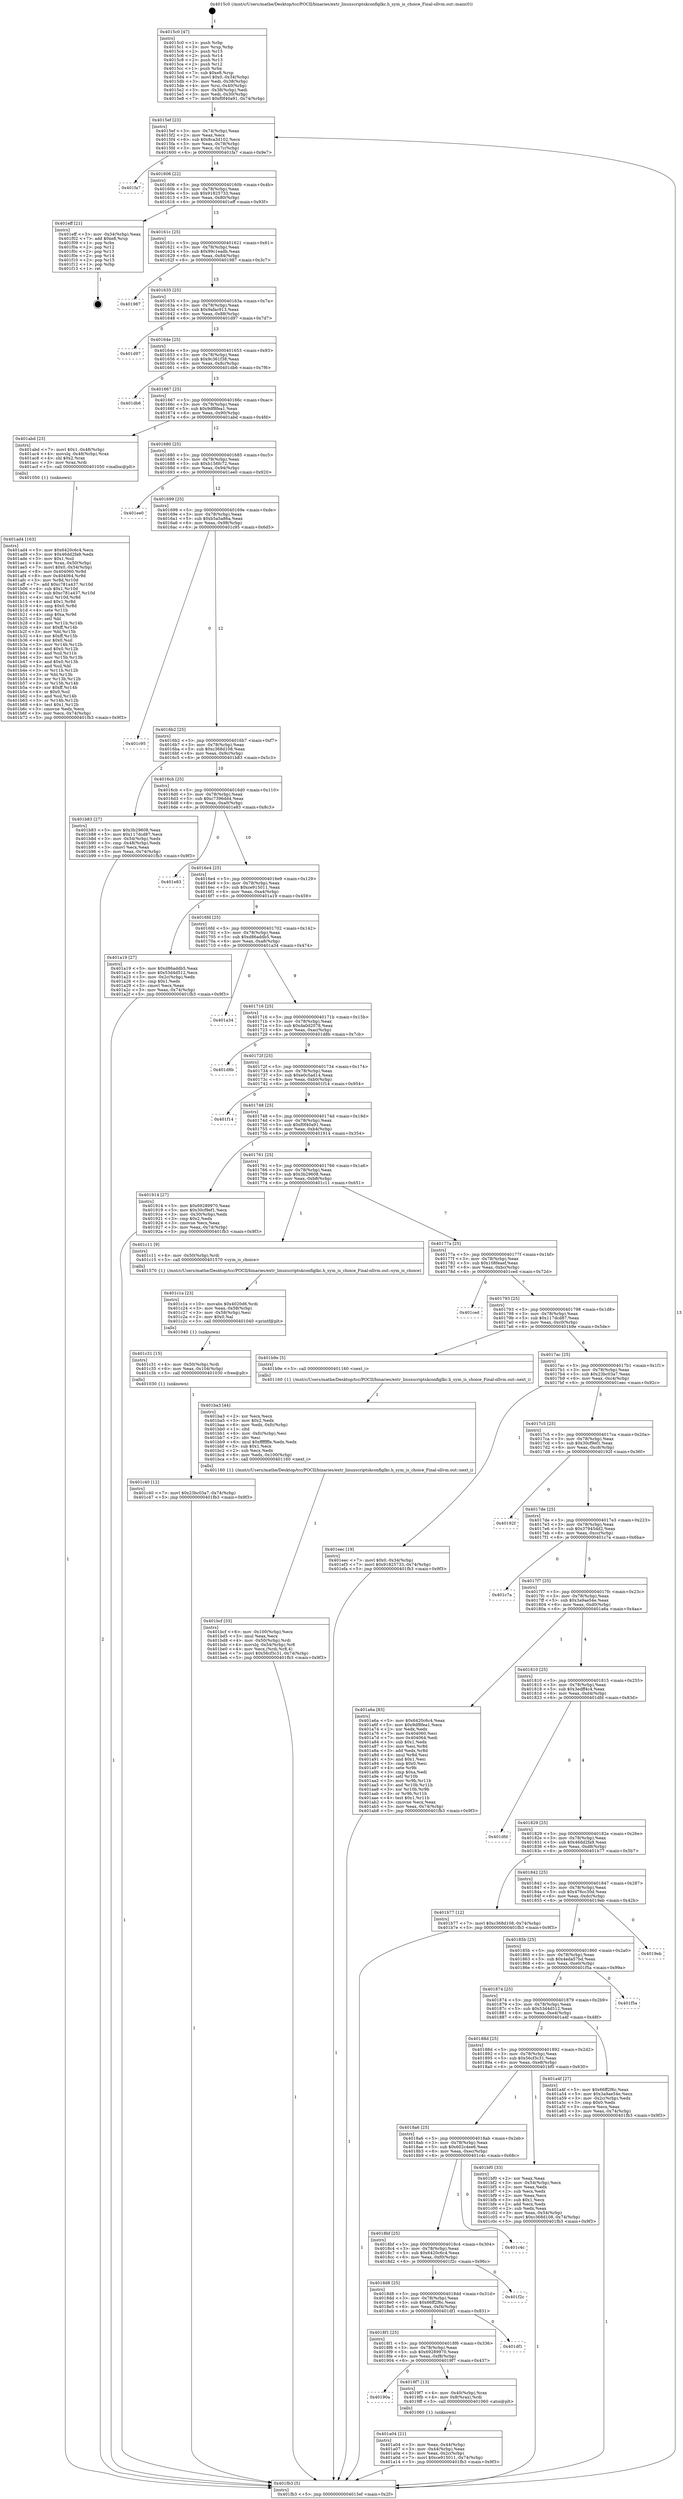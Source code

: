 digraph "0x4015c0" {
  label = "0x4015c0 (/mnt/c/Users/mathe/Desktop/tcc/POCII/binaries/extr_linuxscriptskconfiglkc.h_sym_is_choice_Final-ollvm.out::main(0))"
  labelloc = "t"
  node[shape=record]

  Entry [label="",width=0.3,height=0.3,shape=circle,fillcolor=black,style=filled]
  "0x4015ef" [label="{
     0x4015ef [23]\l
     | [instrs]\l
     &nbsp;&nbsp;0x4015ef \<+3\>: mov -0x74(%rbp),%eax\l
     &nbsp;&nbsp;0x4015f2 \<+2\>: mov %eax,%ecx\l
     &nbsp;&nbsp;0x4015f4 \<+6\>: sub $0x8ca3d102,%ecx\l
     &nbsp;&nbsp;0x4015fa \<+3\>: mov %eax,-0x78(%rbp)\l
     &nbsp;&nbsp;0x4015fd \<+3\>: mov %ecx,-0x7c(%rbp)\l
     &nbsp;&nbsp;0x401600 \<+6\>: je 0000000000401fa7 \<main+0x9e7\>\l
  }"]
  "0x401fa7" [label="{
     0x401fa7\l
  }", style=dashed]
  "0x401606" [label="{
     0x401606 [22]\l
     | [instrs]\l
     &nbsp;&nbsp;0x401606 \<+5\>: jmp 000000000040160b \<main+0x4b\>\l
     &nbsp;&nbsp;0x40160b \<+3\>: mov -0x78(%rbp),%eax\l
     &nbsp;&nbsp;0x40160e \<+5\>: sub $0x91825733,%eax\l
     &nbsp;&nbsp;0x401613 \<+3\>: mov %eax,-0x80(%rbp)\l
     &nbsp;&nbsp;0x401616 \<+6\>: je 0000000000401eff \<main+0x93f\>\l
  }"]
  Exit [label="",width=0.3,height=0.3,shape=circle,fillcolor=black,style=filled,peripheries=2]
  "0x401eff" [label="{
     0x401eff [21]\l
     | [instrs]\l
     &nbsp;&nbsp;0x401eff \<+3\>: mov -0x34(%rbp),%eax\l
     &nbsp;&nbsp;0x401f02 \<+7\>: add $0xe8,%rsp\l
     &nbsp;&nbsp;0x401f09 \<+1\>: pop %rbx\l
     &nbsp;&nbsp;0x401f0a \<+2\>: pop %r12\l
     &nbsp;&nbsp;0x401f0c \<+2\>: pop %r13\l
     &nbsp;&nbsp;0x401f0e \<+2\>: pop %r14\l
     &nbsp;&nbsp;0x401f10 \<+2\>: pop %r15\l
     &nbsp;&nbsp;0x401f12 \<+1\>: pop %rbp\l
     &nbsp;&nbsp;0x401f13 \<+1\>: ret\l
  }"]
  "0x40161c" [label="{
     0x40161c [25]\l
     | [instrs]\l
     &nbsp;&nbsp;0x40161c \<+5\>: jmp 0000000000401621 \<main+0x61\>\l
     &nbsp;&nbsp;0x401621 \<+3\>: mov -0x78(%rbp),%eax\l
     &nbsp;&nbsp;0x401624 \<+5\>: sub $0x99c1eadb,%eax\l
     &nbsp;&nbsp;0x401629 \<+6\>: mov %eax,-0x84(%rbp)\l
     &nbsp;&nbsp;0x40162f \<+6\>: je 0000000000401987 \<main+0x3c7\>\l
  }"]
  "0x401c40" [label="{
     0x401c40 [12]\l
     | [instrs]\l
     &nbsp;&nbsp;0x401c40 \<+7\>: movl $0x23bc03a7,-0x74(%rbp)\l
     &nbsp;&nbsp;0x401c47 \<+5\>: jmp 0000000000401fb3 \<main+0x9f3\>\l
  }"]
  "0x401987" [label="{
     0x401987\l
  }", style=dashed]
  "0x401635" [label="{
     0x401635 [25]\l
     | [instrs]\l
     &nbsp;&nbsp;0x401635 \<+5\>: jmp 000000000040163a \<main+0x7a\>\l
     &nbsp;&nbsp;0x40163a \<+3\>: mov -0x78(%rbp),%eax\l
     &nbsp;&nbsp;0x40163d \<+5\>: sub $0x9afac913,%eax\l
     &nbsp;&nbsp;0x401642 \<+6\>: mov %eax,-0x88(%rbp)\l
     &nbsp;&nbsp;0x401648 \<+6\>: je 0000000000401d97 \<main+0x7d7\>\l
  }"]
  "0x401c31" [label="{
     0x401c31 [15]\l
     | [instrs]\l
     &nbsp;&nbsp;0x401c31 \<+4\>: mov -0x50(%rbp),%rdi\l
     &nbsp;&nbsp;0x401c35 \<+6\>: mov %eax,-0x104(%rbp)\l
     &nbsp;&nbsp;0x401c3b \<+5\>: call 0000000000401030 \<free@plt\>\l
     | [calls]\l
     &nbsp;&nbsp;0x401030 \{1\} (unknown)\l
  }"]
  "0x401d97" [label="{
     0x401d97\l
  }", style=dashed]
  "0x40164e" [label="{
     0x40164e [25]\l
     | [instrs]\l
     &nbsp;&nbsp;0x40164e \<+5\>: jmp 0000000000401653 \<main+0x93\>\l
     &nbsp;&nbsp;0x401653 \<+3\>: mov -0x78(%rbp),%eax\l
     &nbsp;&nbsp;0x401656 \<+5\>: sub $0x9c361f38,%eax\l
     &nbsp;&nbsp;0x40165b \<+6\>: mov %eax,-0x8c(%rbp)\l
     &nbsp;&nbsp;0x401661 \<+6\>: je 0000000000401db6 \<main+0x7f6\>\l
  }"]
  "0x401c1a" [label="{
     0x401c1a [23]\l
     | [instrs]\l
     &nbsp;&nbsp;0x401c1a \<+10\>: movabs $0x4020d6,%rdi\l
     &nbsp;&nbsp;0x401c24 \<+3\>: mov %eax,-0x58(%rbp)\l
     &nbsp;&nbsp;0x401c27 \<+3\>: mov -0x58(%rbp),%esi\l
     &nbsp;&nbsp;0x401c2a \<+2\>: mov $0x0,%al\l
     &nbsp;&nbsp;0x401c2c \<+5\>: call 0000000000401040 \<printf@plt\>\l
     | [calls]\l
     &nbsp;&nbsp;0x401040 \{1\} (unknown)\l
  }"]
  "0x401db6" [label="{
     0x401db6\l
  }", style=dashed]
  "0x401667" [label="{
     0x401667 [25]\l
     | [instrs]\l
     &nbsp;&nbsp;0x401667 \<+5\>: jmp 000000000040166c \<main+0xac\>\l
     &nbsp;&nbsp;0x40166c \<+3\>: mov -0x78(%rbp),%eax\l
     &nbsp;&nbsp;0x40166f \<+5\>: sub $0x9df8fea1,%eax\l
     &nbsp;&nbsp;0x401674 \<+6\>: mov %eax,-0x90(%rbp)\l
     &nbsp;&nbsp;0x40167a \<+6\>: je 0000000000401abd \<main+0x4fd\>\l
  }"]
  "0x401bcf" [label="{
     0x401bcf [33]\l
     | [instrs]\l
     &nbsp;&nbsp;0x401bcf \<+6\>: mov -0x100(%rbp),%ecx\l
     &nbsp;&nbsp;0x401bd5 \<+3\>: imul %eax,%ecx\l
     &nbsp;&nbsp;0x401bd8 \<+4\>: mov -0x50(%rbp),%rdi\l
     &nbsp;&nbsp;0x401bdc \<+4\>: movslq -0x54(%rbp),%r8\l
     &nbsp;&nbsp;0x401be0 \<+4\>: mov %ecx,(%rdi,%r8,4)\l
     &nbsp;&nbsp;0x401be4 \<+7\>: movl $0x56cf3c31,-0x74(%rbp)\l
     &nbsp;&nbsp;0x401beb \<+5\>: jmp 0000000000401fb3 \<main+0x9f3\>\l
  }"]
  "0x401abd" [label="{
     0x401abd [23]\l
     | [instrs]\l
     &nbsp;&nbsp;0x401abd \<+7\>: movl $0x1,-0x48(%rbp)\l
     &nbsp;&nbsp;0x401ac4 \<+4\>: movslq -0x48(%rbp),%rax\l
     &nbsp;&nbsp;0x401ac8 \<+4\>: shl $0x2,%rax\l
     &nbsp;&nbsp;0x401acc \<+3\>: mov %rax,%rdi\l
     &nbsp;&nbsp;0x401acf \<+5\>: call 0000000000401050 \<malloc@plt\>\l
     | [calls]\l
     &nbsp;&nbsp;0x401050 \{1\} (unknown)\l
  }"]
  "0x401680" [label="{
     0x401680 [25]\l
     | [instrs]\l
     &nbsp;&nbsp;0x401680 \<+5\>: jmp 0000000000401685 \<main+0xc5\>\l
     &nbsp;&nbsp;0x401685 \<+3\>: mov -0x78(%rbp),%eax\l
     &nbsp;&nbsp;0x401688 \<+5\>: sub $0xb156fc72,%eax\l
     &nbsp;&nbsp;0x40168d \<+6\>: mov %eax,-0x94(%rbp)\l
     &nbsp;&nbsp;0x401693 \<+6\>: je 0000000000401ee0 \<main+0x920\>\l
  }"]
  "0x401ba3" [label="{
     0x401ba3 [44]\l
     | [instrs]\l
     &nbsp;&nbsp;0x401ba3 \<+2\>: xor %ecx,%ecx\l
     &nbsp;&nbsp;0x401ba5 \<+5\>: mov $0x2,%edx\l
     &nbsp;&nbsp;0x401baa \<+6\>: mov %edx,-0xfc(%rbp)\l
     &nbsp;&nbsp;0x401bb0 \<+1\>: cltd\l
     &nbsp;&nbsp;0x401bb1 \<+6\>: mov -0xfc(%rbp),%esi\l
     &nbsp;&nbsp;0x401bb7 \<+2\>: idiv %esi\l
     &nbsp;&nbsp;0x401bb9 \<+6\>: imul $0xfffffffe,%edx,%edx\l
     &nbsp;&nbsp;0x401bbf \<+3\>: sub $0x1,%ecx\l
     &nbsp;&nbsp;0x401bc2 \<+2\>: sub %ecx,%edx\l
     &nbsp;&nbsp;0x401bc4 \<+6\>: mov %edx,-0x100(%rbp)\l
     &nbsp;&nbsp;0x401bca \<+5\>: call 0000000000401160 \<next_i\>\l
     | [calls]\l
     &nbsp;&nbsp;0x401160 \{1\} (/mnt/c/Users/mathe/Desktop/tcc/POCII/binaries/extr_linuxscriptskconfiglkc.h_sym_is_choice_Final-ollvm.out::next_i)\l
  }"]
  "0x401ee0" [label="{
     0x401ee0\l
  }", style=dashed]
  "0x401699" [label="{
     0x401699 [25]\l
     | [instrs]\l
     &nbsp;&nbsp;0x401699 \<+5\>: jmp 000000000040169e \<main+0xde\>\l
     &nbsp;&nbsp;0x40169e \<+3\>: mov -0x78(%rbp),%eax\l
     &nbsp;&nbsp;0x4016a1 \<+5\>: sub $0xb5a5a86a,%eax\l
     &nbsp;&nbsp;0x4016a6 \<+6\>: mov %eax,-0x98(%rbp)\l
     &nbsp;&nbsp;0x4016ac \<+6\>: je 0000000000401c95 \<main+0x6d5\>\l
  }"]
  "0x401ad4" [label="{
     0x401ad4 [163]\l
     | [instrs]\l
     &nbsp;&nbsp;0x401ad4 \<+5\>: mov $0x6420c6c4,%ecx\l
     &nbsp;&nbsp;0x401ad9 \<+5\>: mov $0x46dd2fa9,%edx\l
     &nbsp;&nbsp;0x401ade \<+3\>: mov $0x1,%sil\l
     &nbsp;&nbsp;0x401ae1 \<+4\>: mov %rax,-0x50(%rbp)\l
     &nbsp;&nbsp;0x401ae5 \<+7\>: movl $0x0,-0x54(%rbp)\l
     &nbsp;&nbsp;0x401aec \<+8\>: mov 0x404060,%r8d\l
     &nbsp;&nbsp;0x401af4 \<+8\>: mov 0x404064,%r9d\l
     &nbsp;&nbsp;0x401afc \<+3\>: mov %r8d,%r10d\l
     &nbsp;&nbsp;0x401aff \<+7\>: add $0xc781a437,%r10d\l
     &nbsp;&nbsp;0x401b06 \<+4\>: sub $0x1,%r10d\l
     &nbsp;&nbsp;0x401b0a \<+7\>: sub $0xc781a437,%r10d\l
     &nbsp;&nbsp;0x401b11 \<+4\>: imul %r10d,%r8d\l
     &nbsp;&nbsp;0x401b15 \<+4\>: and $0x1,%r8d\l
     &nbsp;&nbsp;0x401b19 \<+4\>: cmp $0x0,%r8d\l
     &nbsp;&nbsp;0x401b1d \<+4\>: sete %r11b\l
     &nbsp;&nbsp;0x401b21 \<+4\>: cmp $0xa,%r9d\l
     &nbsp;&nbsp;0x401b25 \<+3\>: setl %bl\l
     &nbsp;&nbsp;0x401b28 \<+3\>: mov %r11b,%r14b\l
     &nbsp;&nbsp;0x401b2b \<+4\>: xor $0xff,%r14b\l
     &nbsp;&nbsp;0x401b2f \<+3\>: mov %bl,%r15b\l
     &nbsp;&nbsp;0x401b32 \<+4\>: xor $0xff,%r15b\l
     &nbsp;&nbsp;0x401b36 \<+4\>: xor $0x0,%sil\l
     &nbsp;&nbsp;0x401b3a \<+3\>: mov %r14b,%r12b\l
     &nbsp;&nbsp;0x401b3d \<+4\>: and $0x0,%r12b\l
     &nbsp;&nbsp;0x401b41 \<+3\>: and %sil,%r11b\l
     &nbsp;&nbsp;0x401b44 \<+3\>: mov %r15b,%r13b\l
     &nbsp;&nbsp;0x401b47 \<+4\>: and $0x0,%r13b\l
     &nbsp;&nbsp;0x401b4b \<+3\>: and %sil,%bl\l
     &nbsp;&nbsp;0x401b4e \<+3\>: or %r11b,%r12b\l
     &nbsp;&nbsp;0x401b51 \<+3\>: or %bl,%r13b\l
     &nbsp;&nbsp;0x401b54 \<+3\>: xor %r13b,%r12b\l
     &nbsp;&nbsp;0x401b57 \<+3\>: or %r15b,%r14b\l
     &nbsp;&nbsp;0x401b5a \<+4\>: xor $0xff,%r14b\l
     &nbsp;&nbsp;0x401b5e \<+4\>: or $0x0,%sil\l
     &nbsp;&nbsp;0x401b62 \<+3\>: and %sil,%r14b\l
     &nbsp;&nbsp;0x401b65 \<+3\>: or %r14b,%r12b\l
     &nbsp;&nbsp;0x401b68 \<+4\>: test $0x1,%r12b\l
     &nbsp;&nbsp;0x401b6c \<+3\>: cmovne %edx,%ecx\l
     &nbsp;&nbsp;0x401b6f \<+3\>: mov %ecx,-0x74(%rbp)\l
     &nbsp;&nbsp;0x401b72 \<+5\>: jmp 0000000000401fb3 \<main+0x9f3\>\l
  }"]
  "0x401c95" [label="{
     0x401c95\l
  }", style=dashed]
  "0x4016b2" [label="{
     0x4016b2 [25]\l
     | [instrs]\l
     &nbsp;&nbsp;0x4016b2 \<+5\>: jmp 00000000004016b7 \<main+0xf7\>\l
     &nbsp;&nbsp;0x4016b7 \<+3\>: mov -0x78(%rbp),%eax\l
     &nbsp;&nbsp;0x4016ba \<+5\>: sub $0xc368d108,%eax\l
     &nbsp;&nbsp;0x4016bf \<+6\>: mov %eax,-0x9c(%rbp)\l
     &nbsp;&nbsp;0x4016c5 \<+6\>: je 0000000000401b83 \<main+0x5c3\>\l
  }"]
  "0x401a04" [label="{
     0x401a04 [21]\l
     | [instrs]\l
     &nbsp;&nbsp;0x401a04 \<+3\>: mov %eax,-0x44(%rbp)\l
     &nbsp;&nbsp;0x401a07 \<+3\>: mov -0x44(%rbp),%eax\l
     &nbsp;&nbsp;0x401a0a \<+3\>: mov %eax,-0x2c(%rbp)\l
     &nbsp;&nbsp;0x401a0d \<+7\>: movl $0xce915011,-0x74(%rbp)\l
     &nbsp;&nbsp;0x401a14 \<+5\>: jmp 0000000000401fb3 \<main+0x9f3\>\l
  }"]
  "0x401b83" [label="{
     0x401b83 [27]\l
     | [instrs]\l
     &nbsp;&nbsp;0x401b83 \<+5\>: mov $0x3b29608,%eax\l
     &nbsp;&nbsp;0x401b88 \<+5\>: mov $0x117dcd87,%ecx\l
     &nbsp;&nbsp;0x401b8d \<+3\>: mov -0x54(%rbp),%edx\l
     &nbsp;&nbsp;0x401b90 \<+3\>: cmp -0x48(%rbp),%edx\l
     &nbsp;&nbsp;0x401b93 \<+3\>: cmovl %ecx,%eax\l
     &nbsp;&nbsp;0x401b96 \<+3\>: mov %eax,-0x74(%rbp)\l
     &nbsp;&nbsp;0x401b99 \<+5\>: jmp 0000000000401fb3 \<main+0x9f3\>\l
  }"]
  "0x4016cb" [label="{
     0x4016cb [25]\l
     | [instrs]\l
     &nbsp;&nbsp;0x4016cb \<+5\>: jmp 00000000004016d0 \<main+0x110\>\l
     &nbsp;&nbsp;0x4016d0 \<+3\>: mov -0x78(%rbp),%eax\l
     &nbsp;&nbsp;0x4016d3 \<+5\>: sub $0xc7396dd4,%eax\l
     &nbsp;&nbsp;0x4016d8 \<+6\>: mov %eax,-0xa0(%rbp)\l
     &nbsp;&nbsp;0x4016de \<+6\>: je 0000000000401e83 \<main+0x8c3\>\l
  }"]
  "0x40190a" [label="{
     0x40190a\l
  }", style=dashed]
  "0x401e83" [label="{
     0x401e83\l
  }", style=dashed]
  "0x4016e4" [label="{
     0x4016e4 [25]\l
     | [instrs]\l
     &nbsp;&nbsp;0x4016e4 \<+5\>: jmp 00000000004016e9 \<main+0x129\>\l
     &nbsp;&nbsp;0x4016e9 \<+3\>: mov -0x78(%rbp),%eax\l
     &nbsp;&nbsp;0x4016ec \<+5\>: sub $0xce915011,%eax\l
     &nbsp;&nbsp;0x4016f1 \<+6\>: mov %eax,-0xa4(%rbp)\l
     &nbsp;&nbsp;0x4016f7 \<+6\>: je 0000000000401a19 \<main+0x459\>\l
  }"]
  "0x4019f7" [label="{
     0x4019f7 [13]\l
     | [instrs]\l
     &nbsp;&nbsp;0x4019f7 \<+4\>: mov -0x40(%rbp),%rax\l
     &nbsp;&nbsp;0x4019fb \<+4\>: mov 0x8(%rax),%rdi\l
     &nbsp;&nbsp;0x4019ff \<+5\>: call 0000000000401060 \<atoi@plt\>\l
     | [calls]\l
     &nbsp;&nbsp;0x401060 \{1\} (unknown)\l
  }"]
  "0x401a19" [label="{
     0x401a19 [27]\l
     | [instrs]\l
     &nbsp;&nbsp;0x401a19 \<+5\>: mov $0xd86addb5,%eax\l
     &nbsp;&nbsp;0x401a1e \<+5\>: mov $0x53d4d512,%ecx\l
     &nbsp;&nbsp;0x401a23 \<+3\>: mov -0x2c(%rbp),%edx\l
     &nbsp;&nbsp;0x401a26 \<+3\>: cmp $0x1,%edx\l
     &nbsp;&nbsp;0x401a29 \<+3\>: cmovl %ecx,%eax\l
     &nbsp;&nbsp;0x401a2c \<+3\>: mov %eax,-0x74(%rbp)\l
     &nbsp;&nbsp;0x401a2f \<+5\>: jmp 0000000000401fb3 \<main+0x9f3\>\l
  }"]
  "0x4016fd" [label="{
     0x4016fd [25]\l
     | [instrs]\l
     &nbsp;&nbsp;0x4016fd \<+5\>: jmp 0000000000401702 \<main+0x142\>\l
     &nbsp;&nbsp;0x401702 \<+3\>: mov -0x78(%rbp),%eax\l
     &nbsp;&nbsp;0x401705 \<+5\>: sub $0xd86addb5,%eax\l
     &nbsp;&nbsp;0x40170a \<+6\>: mov %eax,-0xa8(%rbp)\l
     &nbsp;&nbsp;0x401710 \<+6\>: je 0000000000401a34 \<main+0x474\>\l
  }"]
  "0x4018f1" [label="{
     0x4018f1 [25]\l
     | [instrs]\l
     &nbsp;&nbsp;0x4018f1 \<+5\>: jmp 00000000004018f6 \<main+0x336\>\l
     &nbsp;&nbsp;0x4018f6 \<+3\>: mov -0x78(%rbp),%eax\l
     &nbsp;&nbsp;0x4018f9 \<+5\>: sub $0x69289970,%eax\l
     &nbsp;&nbsp;0x4018fe \<+6\>: mov %eax,-0xf8(%rbp)\l
     &nbsp;&nbsp;0x401904 \<+6\>: je 00000000004019f7 \<main+0x437\>\l
  }"]
  "0x401a34" [label="{
     0x401a34\l
  }", style=dashed]
  "0x401716" [label="{
     0x401716 [25]\l
     | [instrs]\l
     &nbsp;&nbsp;0x401716 \<+5\>: jmp 000000000040171b \<main+0x15b\>\l
     &nbsp;&nbsp;0x40171b \<+3\>: mov -0x78(%rbp),%eax\l
     &nbsp;&nbsp;0x40171e \<+5\>: sub $0xda0d2078,%eax\l
     &nbsp;&nbsp;0x401723 \<+6\>: mov %eax,-0xac(%rbp)\l
     &nbsp;&nbsp;0x401729 \<+6\>: je 0000000000401d8b \<main+0x7cb\>\l
  }"]
  "0x401df1" [label="{
     0x401df1\l
  }", style=dashed]
  "0x401d8b" [label="{
     0x401d8b\l
  }", style=dashed]
  "0x40172f" [label="{
     0x40172f [25]\l
     | [instrs]\l
     &nbsp;&nbsp;0x40172f \<+5\>: jmp 0000000000401734 \<main+0x174\>\l
     &nbsp;&nbsp;0x401734 \<+3\>: mov -0x78(%rbp),%eax\l
     &nbsp;&nbsp;0x401737 \<+5\>: sub $0xe0c5ad14,%eax\l
     &nbsp;&nbsp;0x40173c \<+6\>: mov %eax,-0xb0(%rbp)\l
     &nbsp;&nbsp;0x401742 \<+6\>: je 0000000000401f14 \<main+0x954\>\l
  }"]
  "0x4018d8" [label="{
     0x4018d8 [25]\l
     | [instrs]\l
     &nbsp;&nbsp;0x4018d8 \<+5\>: jmp 00000000004018dd \<main+0x31d\>\l
     &nbsp;&nbsp;0x4018dd \<+3\>: mov -0x78(%rbp),%eax\l
     &nbsp;&nbsp;0x4018e0 \<+5\>: sub $0x66ff2f6c,%eax\l
     &nbsp;&nbsp;0x4018e5 \<+6\>: mov %eax,-0xf4(%rbp)\l
     &nbsp;&nbsp;0x4018eb \<+6\>: je 0000000000401df1 \<main+0x831\>\l
  }"]
  "0x401f14" [label="{
     0x401f14\l
  }", style=dashed]
  "0x401748" [label="{
     0x401748 [25]\l
     | [instrs]\l
     &nbsp;&nbsp;0x401748 \<+5\>: jmp 000000000040174d \<main+0x18d\>\l
     &nbsp;&nbsp;0x40174d \<+3\>: mov -0x78(%rbp),%eax\l
     &nbsp;&nbsp;0x401750 \<+5\>: sub $0xf0f40a91,%eax\l
     &nbsp;&nbsp;0x401755 \<+6\>: mov %eax,-0xb4(%rbp)\l
     &nbsp;&nbsp;0x40175b \<+6\>: je 0000000000401914 \<main+0x354\>\l
  }"]
  "0x401f2c" [label="{
     0x401f2c\l
  }", style=dashed]
  "0x401914" [label="{
     0x401914 [27]\l
     | [instrs]\l
     &nbsp;&nbsp;0x401914 \<+5\>: mov $0x69289970,%eax\l
     &nbsp;&nbsp;0x401919 \<+5\>: mov $0x30cf9ef1,%ecx\l
     &nbsp;&nbsp;0x40191e \<+3\>: mov -0x30(%rbp),%edx\l
     &nbsp;&nbsp;0x401921 \<+3\>: cmp $0x2,%edx\l
     &nbsp;&nbsp;0x401924 \<+3\>: cmovne %ecx,%eax\l
     &nbsp;&nbsp;0x401927 \<+3\>: mov %eax,-0x74(%rbp)\l
     &nbsp;&nbsp;0x40192a \<+5\>: jmp 0000000000401fb3 \<main+0x9f3\>\l
  }"]
  "0x401761" [label="{
     0x401761 [25]\l
     | [instrs]\l
     &nbsp;&nbsp;0x401761 \<+5\>: jmp 0000000000401766 \<main+0x1a6\>\l
     &nbsp;&nbsp;0x401766 \<+3\>: mov -0x78(%rbp),%eax\l
     &nbsp;&nbsp;0x401769 \<+5\>: sub $0x3b29608,%eax\l
     &nbsp;&nbsp;0x40176e \<+6\>: mov %eax,-0xb8(%rbp)\l
     &nbsp;&nbsp;0x401774 \<+6\>: je 0000000000401c11 \<main+0x651\>\l
  }"]
  "0x401fb3" [label="{
     0x401fb3 [5]\l
     | [instrs]\l
     &nbsp;&nbsp;0x401fb3 \<+5\>: jmp 00000000004015ef \<main+0x2f\>\l
  }"]
  "0x4015c0" [label="{
     0x4015c0 [47]\l
     | [instrs]\l
     &nbsp;&nbsp;0x4015c0 \<+1\>: push %rbp\l
     &nbsp;&nbsp;0x4015c1 \<+3\>: mov %rsp,%rbp\l
     &nbsp;&nbsp;0x4015c4 \<+2\>: push %r15\l
     &nbsp;&nbsp;0x4015c6 \<+2\>: push %r14\l
     &nbsp;&nbsp;0x4015c8 \<+2\>: push %r13\l
     &nbsp;&nbsp;0x4015ca \<+2\>: push %r12\l
     &nbsp;&nbsp;0x4015cc \<+1\>: push %rbx\l
     &nbsp;&nbsp;0x4015cd \<+7\>: sub $0xe8,%rsp\l
     &nbsp;&nbsp;0x4015d4 \<+7\>: movl $0x0,-0x34(%rbp)\l
     &nbsp;&nbsp;0x4015db \<+3\>: mov %edi,-0x38(%rbp)\l
     &nbsp;&nbsp;0x4015de \<+4\>: mov %rsi,-0x40(%rbp)\l
     &nbsp;&nbsp;0x4015e2 \<+3\>: mov -0x38(%rbp),%edi\l
     &nbsp;&nbsp;0x4015e5 \<+3\>: mov %edi,-0x30(%rbp)\l
     &nbsp;&nbsp;0x4015e8 \<+7\>: movl $0xf0f40a91,-0x74(%rbp)\l
  }"]
  "0x4018bf" [label="{
     0x4018bf [25]\l
     | [instrs]\l
     &nbsp;&nbsp;0x4018bf \<+5\>: jmp 00000000004018c4 \<main+0x304\>\l
     &nbsp;&nbsp;0x4018c4 \<+3\>: mov -0x78(%rbp),%eax\l
     &nbsp;&nbsp;0x4018c7 \<+5\>: sub $0x6420c6c4,%eax\l
     &nbsp;&nbsp;0x4018cc \<+6\>: mov %eax,-0xf0(%rbp)\l
     &nbsp;&nbsp;0x4018d2 \<+6\>: je 0000000000401f2c \<main+0x96c\>\l
  }"]
  "0x401c11" [label="{
     0x401c11 [9]\l
     | [instrs]\l
     &nbsp;&nbsp;0x401c11 \<+4\>: mov -0x50(%rbp),%rdi\l
     &nbsp;&nbsp;0x401c15 \<+5\>: call 0000000000401570 \<sym_is_choice\>\l
     | [calls]\l
     &nbsp;&nbsp;0x401570 \{1\} (/mnt/c/Users/mathe/Desktop/tcc/POCII/binaries/extr_linuxscriptskconfiglkc.h_sym_is_choice_Final-ollvm.out::sym_is_choice)\l
  }"]
  "0x40177a" [label="{
     0x40177a [25]\l
     | [instrs]\l
     &nbsp;&nbsp;0x40177a \<+5\>: jmp 000000000040177f \<main+0x1bf\>\l
     &nbsp;&nbsp;0x40177f \<+3\>: mov -0x78(%rbp),%eax\l
     &nbsp;&nbsp;0x401782 \<+5\>: sub $0x108feaef,%eax\l
     &nbsp;&nbsp;0x401787 \<+6\>: mov %eax,-0xbc(%rbp)\l
     &nbsp;&nbsp;0x40178d \<+6\>: je 0000000000401ced \<main+0x72d\>\l
  }"]
  "0x401c4c" [label="{
     0x401c4c\l
  }", style=dashed]
  "0x401ced" [label="{
     0x401ced\l
  }", style=dashed]
  "0x401793" [label="{
     0x401793 [25]\l
     | [instrs]\l
     &nbsp;&nbsp;0x401793 \<+5\>: jmp 0000000000401798 \<main+0x1d8\>\l
     &nbsp;&nbsp;0x401798 \<+3\>: mov -0x78(%rbp),%eax\l
     &nbsp;&nbsp;0x40179b \<+5\>: sub $0x117dcd87,%eax\l
     &nbsp;&nbsp;0x4017a0 \<+6\>: mov %eax,-0xc0(%rbp)\l
     &nbsp;&nbsp;0x4017a6 \<+6\>: je 0000000000401b9e \<main+0x5de\>\l
  }"]
  "0x4018a6" [label="{
     0x4018a6 [25]\l
     | [instrs]\l
     &nbsp;&nbsp;0x4018a6 \<+5\>: jmp 00000000004018ab \<main+0x2eb\>\l
     &nbsp;&nbsp;0x4018ab \<+3\>: mov -0x78(%rbp),%eax\l
     &nbsp;&nbsp;0x4018ae \<+5\>: sub $0x602c4ee6,%eax\l
     &nbsp;&nbsp;0x4018b3 \<+6\>: mov %eax,-0xec(%rbp)\l
     &nbsp;&nbsp;0x4018b9 \<+6\>: je 0000000000401c4c \<main+0x68c\>\l
  }"]
  "0x401b9e" [label="{
     0x401b9e [5]\l
     | [instrs]\l
     &nbsp;&nbsp;0x401b9e \<+5\>: call 0000000000401160 \<next_i\>\l
     | [calls]\l
     &nbsp;&nbsp;0x401160 \{1\} (/mnt/c/Users/mathe/Desktop/tcc/POCII/binaries/extr_linuxscriptskconfiglkc.h_sym_is_choice_Final-ollvm.out::next_i)\l
  }"]
  "0x4017ac" [label="{
     0x4017ac [25]\l
     | [instrs]\l
     &nbsp;&nbsp;0x4017ac \<+5\>: jmp 00000000004017b1 \<main+0x1f1\>\l
     &nbsp;&nbsp;0x4017b1 \<+3\>: mov -0x78(%rbp),%eax\l
     &nbsp;&nbsp;0x4017b4 \<+5\>: sub $0x23bc03a7,%eax\l
     &nbsp;&nbsp;0x4017b9 \<+6\>: mov %eax,-0xc4(%rbp)\l
     &nbsp;&nbsp;0x4017bf \<+6\>: je 0000000000401eec \<main+0x92c\>\l
  }"]
  "0x401bf0" [label="{
     0x401bf0 [33]\l
     | [instrs]\l
     &nbsp;&nbsp;0x401bf0 \<+2\>: xor %eax,%eax\l
     &nbsp;&nbsp;0x401bf2 \<+3\>: mov -0x54(%rbp),%ecx\l
     &nbsp;&nbsp;0x401bf5 \<+2\>: mov %eax,%edx\l
     &nbsp;&nbsp;0x401bf7 \<+2\>: sub %ecx,%edx\l
     &nbsp;&nbsp;0x401bf9 \<+2\>: mov %eax,%ecx\l
     &nbsp;&nbsp;0x401bfb \<+3\>: sub $0x1,%ecx\l
     &nbsp;&nbsp;0x401bfe \<+2\>: add %ecx,%edx\l
     &nbsp;&nbsp;0x401c00 \<+2\>: sub %edx,%eax\l
     &nbsp;&nbsp;0x401c02 \<+3\>: mov %eax,-0x54(%rbp)\l
     &nbsp;&nbsp;0x401c05 \<+7\>: movl $0xc368d108,-0x74(%rbp)\l
     &nbsp;&nbsp;0x401c0c \<+5\>: jmp 0000000000401fb3 \<main+0x9f3\>\l
  }"]
  "0x401eec" [label="{
     0x401eec [19]\l
     | [instrs]\l
     &nbsp;&nbsp;0x401eec \<+7\>: movl $0x0,-0x34(%rbp)\l
     &nbsp;&nbsp;0x401ef3 \<+7\>: movl $0x91825733,-0x74(%rbp)\l
     &nbsp;&nbsp;0x401efa \<+5\>: jmp 0000000000401fb3 \<main+0x9f3\>\l
  }"]
  "0x4017c5" [label="{
     0x4017c5 [25]\l
     | [instrs]\l
     &nbsp;&nbsp;0x4017c5 \<+5\>: jmp 00000000004017ca \<main+0x20a\>\l
     &nbsp;&nbsp;0x4017ca \<+3\>: mov -0x78(%rbp),%eax\l
     &nbsp;&nbsp;0x4017cd \<+5\>: sub $0x30cf9ef1,%eax\l
     &nbsp;&nbsp;0x4017d2 \<+6\>: mov %eax,-0xc8(%rbp)\l
     &nbsp;&nbsp;0x4017d8 \<+6\>: je 000000000040192f \<main+0x36f\>\l
  }"]
  "0x40188d" [label="{
     0x40188d [25]\l
     | [instrs]\l
     &nbsp;&nbsp;0x40188d \<+5\>: jmp 0000000000401892 \<main+0x2d2\>\l
     &nbsp;&nbsp;0x401892 \<+3\>: mov -0x78(%rbp),%eax\l
     &nbsp;&nbsp;0x401895 \<+5\>: sub $0x56cf3c31,%eax\l
     &nbsp;&nbsp;0x40189a \<+6\>: mov %eax,-0xe8(%rbp)\l
     &nbsp;&nbsp;0x4018a0 \<+6\>: je 0000000000401bf0 \<main+0x630\>\l
  }"]
  "0x40192f" [label="{
     0x40192f\l
  }", style=dashed]
  "0x4017de" [label="{
     0x4017de [25]\l
     | [instrs]\l
     &nbsp;&nbsp;0x4017de \<+5\>: jmp 00000000004017e3 \<main+0x223\>\l
     &nbsp;&nbsp;0x4017e3 \<+3\>: mov -0x78(%rbp),%eax\l
     &nbsp;&nbsp;0x4017e6 \<+5\>: sub $0x37945dd2,%eax\l
     &nbsp;&nbsp;0x4017eb \<+6\>: mov %eax,-0xcc(%rbp)\l
     &nbsp;&nbsp;0x4017f1 \<+6\>: je 0000000000401c7a \<main+0x6ba\>\l
  }"]
  "0x401a4f" [label="{
     0x401a4f [27]\l
     | [instrs]\l
     &nbsp;&nbsp;0x401a4f \<+5\>: mov $0x66ff2f6c,%eax\l
     &nbsp;&nbsp;0x401a54 \<+5\>: mov $0x3a9ae54e,%ecx\l
     &nbsp;&nbsp;0x401a59 \<+3\>: mov -0x2c(%rbp),%edx\l
     &nbsp;&nbsp;0x401a5c \<+3\>: cmp $0x0,%edx\l
     &nbsp;&nbsp;0x401a5f \<+3\>: cmove %ecx,%eax\l
     &nbsp;&nbsp;0x401a62 \<+3\>: mov %eax,-0x74(%rbp)\l
     &nbsp;&nbsp;0x401a65 \<+5\>: jmp 0000000000401fb3 \<main+0x9f3\>\l
  }"]
  "0x401c7a" [label="{
     0x401c7a\l
  }", style=dashed]
  "0x4017f7" [label="{
     0x4017f7 [25]\l
     | [instrs]\l
     &nbsp;&nbsp;0x4017f7 \<+5\>: jmp 00000000004017fc \<main+0x23c\>\l
     &nbsp;&nbsp;0x4017fc \<+3\>: mov -0x78(%rbp),%eax\l
     &nbsp;&nbsp;0x4017ff \<+5\>: sub $0x3a9ae54e,%eax\l
     &nbsp;&nbsp;0x401804 \<+6\>: mov %eax,-0xd0(%rbp)\l
     &nbsp;&nbsp;0x40180a \<+6\>: je 0000000000401a6a \<main+0x4aa\>\l
  }"]
  "0x401874" [label="{
     0x401874 [25]\l
     | [instrs]\l
     &nbsp;&nbsp;0x401874 \<+5\>: jmp 0000000000401879 \<main+0x2b9\>\l
     &nbsp;&nbsp;0x401879 \<+3\>: mov -0x78(%rbp),%eax\l
     &nbsp;&nbsp;0x40187c \<+5\>: sub $0x53d4d512,%eax\l
     &nbsp;&nbsp;0x401881 \<+6\>: mov %eax,-0xe4(%rbp)\l
     &nbsp;&nbsp;0x401887 \<+6\>: je 0000000000401a4f \<main+0x48f\>\l
  }"]
  "0x401a6a" [label="{
     0x401a6a [83]\l
     | [instrs]\l
     &nbsp;&nbsp;0x401a6a \<+5\>: mov $0x6420c6c4,%eax\l
     &nbsp;&nbsp;0x401a6f \<+5\>: mov $0x9df8fea1,%ecx\l
     &nbsp;&nbsp;0x401a74 \<+2\>: xor %edx,%edx\l
     &nbsp;&nbsp;0x401a76 \<+7\>: mov 0x404060,%esi\l
     &nbsp;&nbsp;0x401a7d \<+7\>: mov 0x404064,%edi\l
     &nbsp;&nbsp;0x401a84 \<+3\>: sub $0x1,%edx\l
     &nbsp;&nbsp;0x401a87 \<+3\>: mov %esi,%r8d\l
     &nbsp;&nbsp;0x401a8a \<+3\>: add %edx,%r8d\l
     &nbsp;&nbsp;0x401a8d \<+4\>: imul %r8d,%esi\l
     &nbsp;&nbsp;0x401a91 \<+3\>: and $0x1,%esi\l
     &nbsp;&nbsp;0x401a94 \<+3\>: cmp $0x0,%esi\l
     &nbsp;&nbsp;0x401a97 \<+4\>: sete %r9b\l
     &nbsp;&nbsp;0x401a9b \<+3\>: cmp $0xa,%edi\l
     &nbsp;&nbsp;0x401a9e \<+4\>: setl %r10b\l
     &nbsp;&nbsp;0x401aa2 \<+3\>: mov %r9b,%r11b\l
     &nbsp;&nbsp;0x401aa5 \<+3\>: and %r10b,%r11b\l
     &nbsp;&nbsp;0x401aa8 \<+3\>: xor %r10b,%r9b\l
     &nbsp;&nbsp;0x401aab \<+3\>: or %r9b,%r11b\l
     &nbsp;&nbsp;0x401aae \<+4\>: test $0x1,%r11b\l
     &nbsp;&nbsp;0x401ab2 \<+3\>: cmovne %ecx,%eax\l
     &nbsp;&nbsp;0x401ab5 \<+3\>: mov %eax,-0x74(%rbp)\l
     &nbsp;&nbsp;0x401ab8 \<+5\>: jmp 0000000000401fb3 \<main+0x9f3\>\l
  }"]
  "0x401810" [label="{
     0x401810 [25]\l
     | [instrs]\l
     &nbsp;&nbsp;0x401810 \<+5\>: jmp 0000000000401815 \<main+0x255\>\l
     &nbsp;&nbsp;0x401815 \<+3\>: mov -0x78(%rbp),%eax\l
     &nbsp;&nbsp;0x401818 \<+5\>: sub $0x3edff4c4,%eax\l
     &nbsp;&nbsp;0x40181d \<+6\>: mov %eax,-0xd4(%rbp)\l
     &nbsp;&nbsp;0x401823 \<+6\>: je 0000000000401dfd \<main+0x83d\>\l
  }"]
  "0x401f5a" [label="{
     0x401f5a\l
  }", style=dashed]
  "0x401dfd" [label="{
     0x401dfd\l
  }", style=dashed]
  "0x401829" [label="{
     0x401829 [25]\l
     | [instrs]\l
     &nbsp;&nbsp;0x401829 \<+5\>: jmp 000000000040182e \<main+0x26e\>\l
     &nbsp;&nbsp;0x40182e \<+3\>: mov -0x78(%rbp),%eax\l
     &nbsp;&nbsp;0x401831 \<+5\>: sub $0x46dd2fa9,%eax\l
     &nbsp;&nbsp;0x401836 \<+6\>: mov %eax,-0xd8(%rbp)\l
     &nbsp;&nbsp;0x40183c \<+6\>: je 0000000000401b77 \<main+0x5b7\>\l
  }"]
  "0x40185b" [label="{
     0x40185b [25]\l
     | [instrs]\l
     &nbsp;&nbsp;0x40185b \<+5\>: jmp 0000000000401860 \<main+0x2a0\>\l
     &nbsp;&nbsp;0x401860 \<+3\>: mov -0x78(%rbp),%eax\l
     &nbsp;&nbsp;0x401863 \<+5\>: sub $0x4eda57bd,%eax\l
     &nbsp;&nbsp;0x401868 \<+6\>: mov %eax,-0xe0(%rbp)\l
     &nbsp;&nbsp;0x40186e \<+6\>: je 0000000000401f5a \<main+0x99a\>\l
  }"]
  "0x401b77" [label="{
     0x401b77 [12]\l
     | [instrs]\l
     &nbsp;&nbsp;0x401b77 \<+7\>: movl $0xc368d108,-0x74(%rbp)\l
     &nbsp;&nbsp;0x401b7e \<+5\>: jmp 0000000000401fb3 \<main+0x9f3\>\l
  }"]
  "0x401842" [label="{
     0x401842 [25]\l
     | [instrs]\l
     &nbsp;&nbsp;0x401842 \<+5\>: jmp 0000000000401847 \<main+0x287\>\l
     &nbsp;&nbsp;0x401847 \<+3\>: mov -0x78(%rbp),%eax\l
     &nbsp;&nbsp;0x40184a \<+5\>: sub $0x476cc30d,%eax\l
     &nbsp;&nbsp;0x40184f \<+6\>: mov %eax,-0xdc(%rbp)\l
     &nbsp;&nbsp;0x401855 \<+6\>: je 00000000004019eb \<main+0x42b\>\l
  }"]
  "0x4019eb" [label="{
     0x4019eb\l
  }", style=dashed]
  Entry -> "0x4015c0" [label=" 1"]
  "0x4015ef" -> "0x401fa7" [label=" 0"]
  "0x4015ef" -> "0x401606" [label=" 14"]
  "0x401eff" -> Exit [label=" 1"]
  "0x401606" -> "0x401eff" [label=" 1"]
  "0x401606" -> "0x40161c" [label=" 13"]
  "0x401eec" -> "0x401fb3" [label=" 1"]
  "0x40161c" -> "0x401987" [label=" 0"]
  "0x40161c" -> "0x401635" [label=" 13"]
  "0x401c40" -> "0x401fb3" [label=" 1"]
  "0x401635" -> "0x401d97" [label=" 0"]
  "0x401635" -> "0x40164e" [label=" 13"]
  "0x401c31" -> "0x401c40" [label=" 1"]
  "0x40164e" -> "0x401db6" [label=" 0"]
  "0x40164e" -> "0x401667" [label=" 13"]
  "0x401c1a" -> "0x401c31" [label=" 1"]
  "0x401667" -> "0x401abd" [label=" 1"]
  "0x401667" -> "0x401680" [label=" 12"]
  "0x401c11" -> "0x401c1a" [label=" 1"]
  "0x401680" -> "0x401ee0" [label=" 0"]
  "0x401680" -> "0x401699" [label=" 12"]
  "0x401bf0" -> "0x401fb3" [label=" 1"]
  "0x401699" -> "0x401c95" [label=" 0"]
  "0x401699" -> "0x4016b2" [label=" 12"]
  "0x401bcf" -> "0x401fb3" [label=" 1"]
  "0x4016b2" -> "0x401b83" [label=" 2"]
  "0x4016b2" -> "0x4016cb" [label=" 10"]
  "0x401ba3" -> "0x401bcf" [label=" 1"]
  "0x4016cb" -> "0x401e83" [label=" 0"]
  "0x4016cb" -> "0x4016e4" [label=" 10"]
  "0x401b9e" -> "0x401ba3" [label=" 1"]
  "0x4016e4" -> "0x401a19" [label=" 1"]
  "0x4016e4" -> "0x4016fd" [label=" 9"]
  "0x401b83" -> "0x401fb3" [label=" 2"]
  "0x4016fd" -> "0x401a34" [label=" 0"]
  "0x4016fd" -> "0x401716" [label=" 9"]
  "0x401ad4" -> "0x401fb3" [label=" 1"]
  "0x401716" -> "0x401d8b" [label=" 0"]
  "0x401716" -> "0x40172f" [label=" 9"]
  "0x401abd" -> "0x401ad4" [label=" 1"]
  "0x40172f" -> "0x401f14" [label=" 0"]
  "0x40172f" -> "0x401748" [label=" 9"]
  "0x401a4f" -> "0x401fb3" [label=" 1"]
  "0x401748" -> "0x401914" [label=" 1"]
  "0x401748" -> "0x401761" [label=" 8"]
  "0x401914" -> "0x401fb3" [label=" 1"]
  "0x4015c0" -> "0x4015ef" [label=" 1"]
  "0x401fb3" -> "0x4015ef" [label=" 13"]
  "0x401a19" -> "0x401fb3" [label=" 1"]
  "0x401761" -> "0x401c11" [label=" 1"]
  "0x401761" -> "0x40177a" [label=" 7"]
  "0x4019f7" -> "0x401a04" [label=" 1"]
  "0x40177a" -> "0x401ced" [label=" 0"]
  "0x40177a" -> "0x401793" [label=" 7"]
  "0x4018f1" -> "0x40190a" [label=" 0"]
  "0x401793" -> "0x401b9e" [label=" 1"]
  "0x401793" -> "0x4017ac" [label=" 6"]
  "0x401b77" -> "0x401fb3" [label=" 1"]
  "0x4017ac" -> "0x401eec" [label=" 1"]
  "0x4017ac" -> "0x4017c5" [label=" 5"]
  "0x4018d8" -> "0x4018f1" [label=" 1"]
  "0x4017c5" -> "0x40192f" [label=" 0"]
  "0x4017c5" -> "0x4017de" [label=" 5"]
  "0x401a6a" -> "0x401fb3" [label=" 1"]
  "0x4017de" -> "0x401c7a" [label=" 0"]
  "0x4017de" -> "0x4017f7" [label=" 5"]
  "0x4018bf" -> "0x4018d8" [label=" 1"]
  "0x4017f7" -> "0x401a6a" [label=" 1"]
  "0x4017f7" -> "0x401810" [label=" 4"]
  "0x401a04" -> "0x401fb3" [label=" 1"]
  "0x401810" -> "0x401dfd" [label=" 0"]
  "0x401810" -> "0x401829" [label=" 4"]
  "0x4018a6" -> "0x4018bf" [label=" 1"]
  "0x401829" -> "0x401b77" [label=" 1"]
  "0x401829" -> "0x401842" [label=" 3"]
  "0x4018f1" -> "0x4019f7" [label=" 1"]
  "0x401842" -> "0x4019eb" [label=" 0"]
  "0x401842" -> "0x40185b" [label=" 3"]
  "0x4018a6" -> "0x401c4c" [label=" 0"]
  "0x40185b" -> "0x401f5a" [label=" 0"]
  "0x40185b" -> "0x401874" [label=" 3"]
  "0x4018bf" -> "0x401f2c" [label=" 0"]
  "0x401874" -> "0x401a4f" [label=" 1"]
  "0x401874" -> "0x40188d" [label=" 2"]
  "0x4018d8" -> "0x401df1" [label=" 0"]
  "0x40188d" -> "0x401bf0" [label=" 1"]
  "0x40188d" -> "0x4018a6" [label=" 1"]
}
